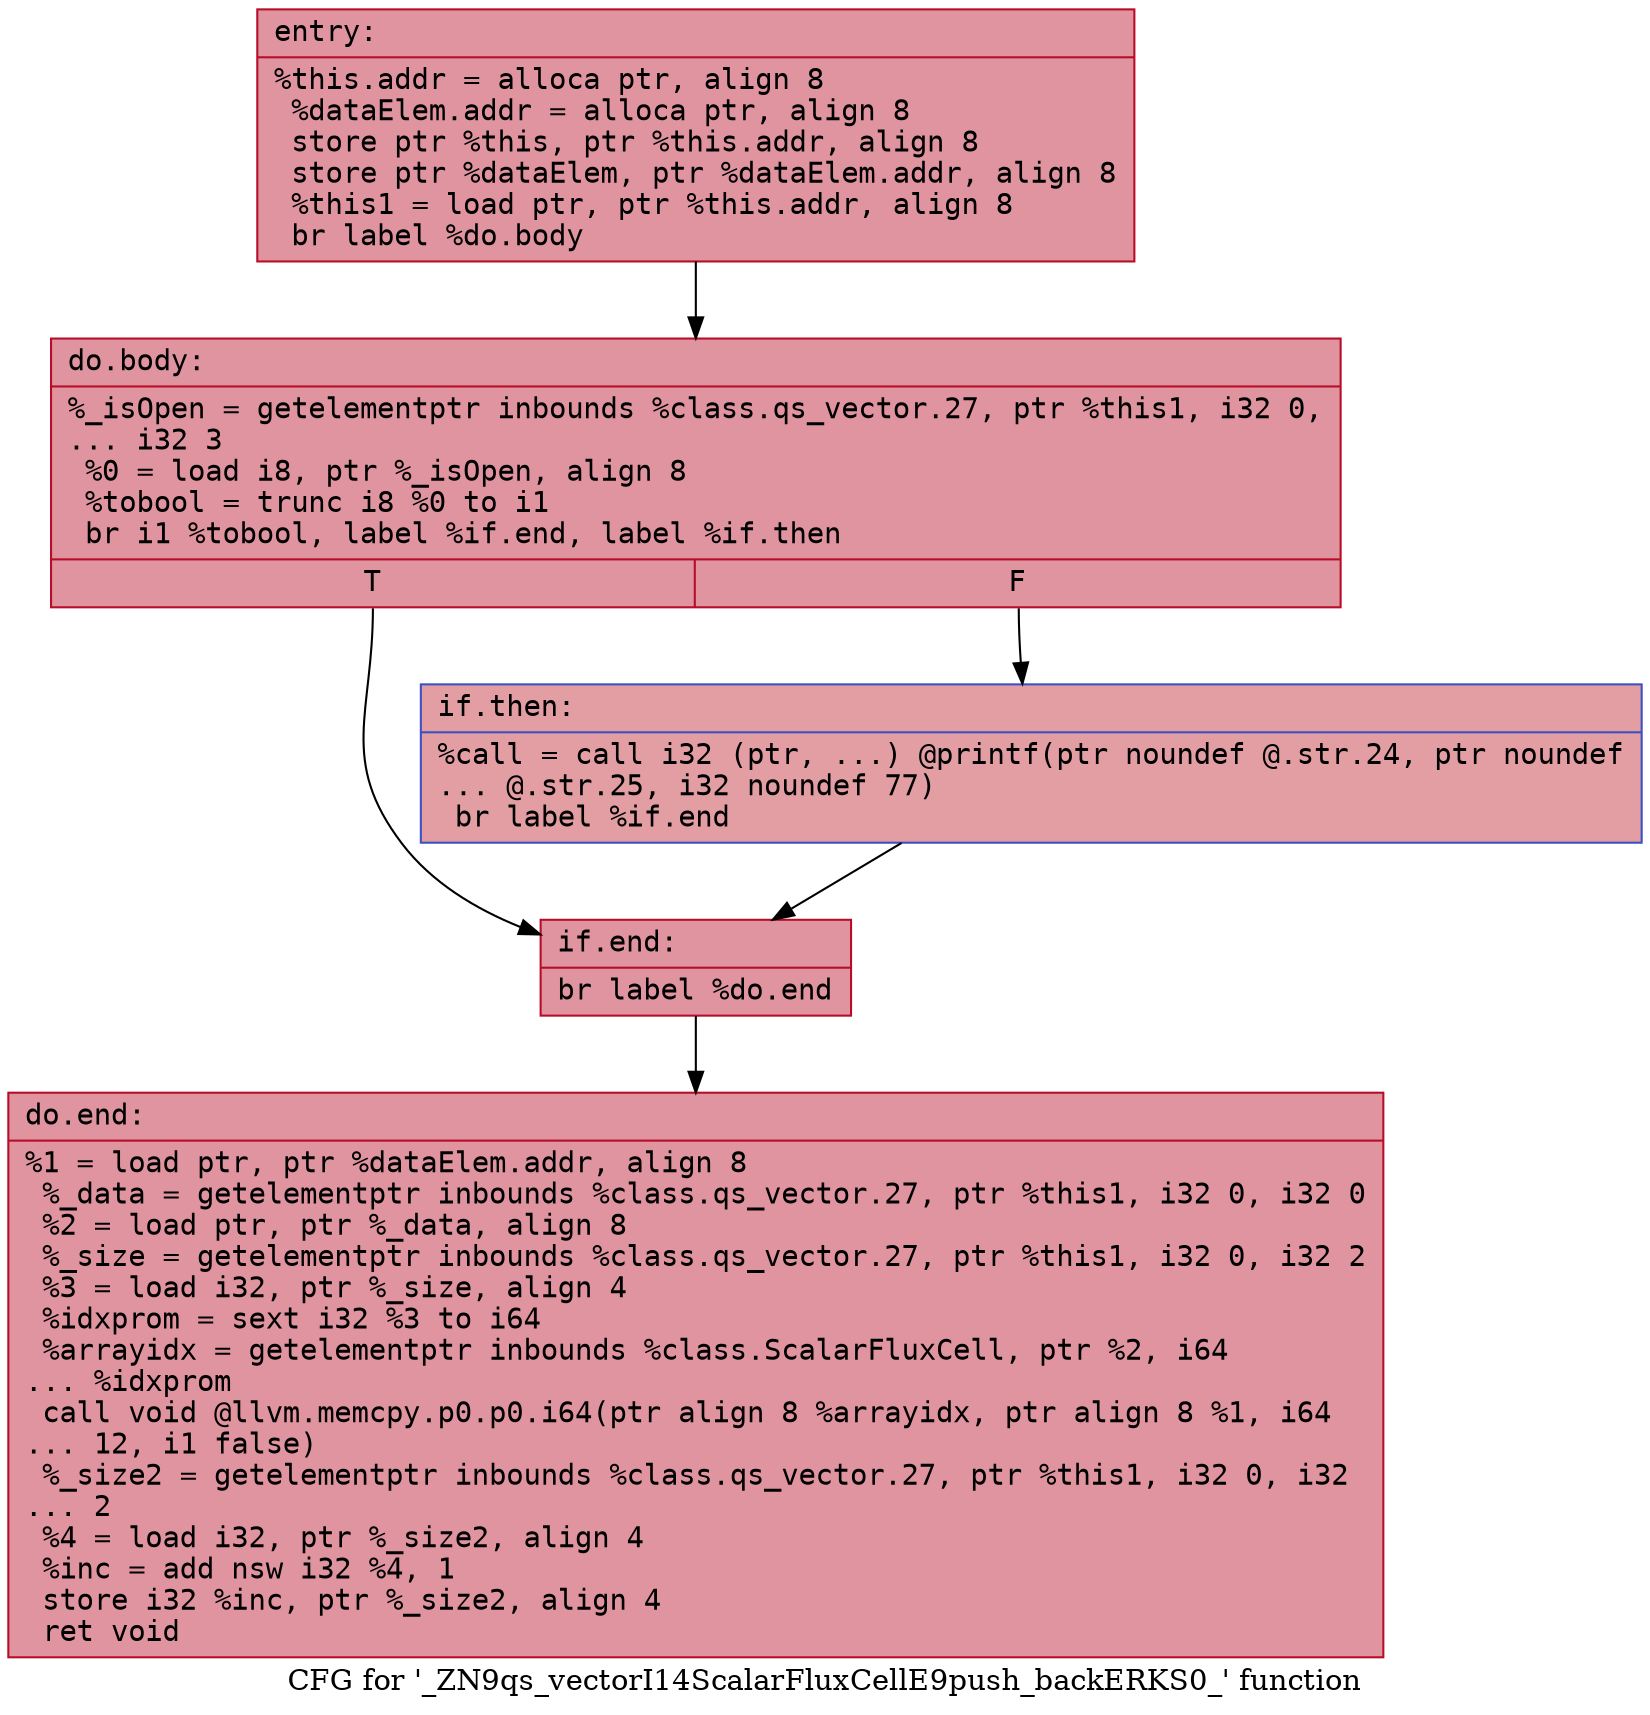digraph "CFG for '_ZN9qs_vectorI14ScalarFluxCellE9push_backERKS0_' function" {
	label="CFG for '_ZN9qs_vectorI14ScalarFluxCellE9push_backERKS0_' function";

	Node0x556c3c82c900 [shape=record,color="#b70d28ff", style=filled, fillcolor="#b70d2870" fontname="Courier",label="{entry:\l|  %this.addr = alloca ptr, align 8\l  %dataElem.addr = alloca ptr, align 8\l  store ptr %this, ptr %this.addr, align 8\l  store ptr %dataElem, ptr %dataElem.addr, align 8\l  %this1 = load ptr, ptr %this.addr, align 8\l  br label %do.body\l}"];
	Node0x556c3c82c900 -> Node0x556c3c82cbf0[tooltip="entry -> do.body\nProbability 100.00%" ];
	Node0x556c3c82cbf0 [shape=record,color="#b70d28ff", style=filled, fillcolor="#b70d2870" fontname="Courier",label="{do.body:\l|  %_isOpen = getelementptr inbounds %class.qs_vector.27, ptr %this1, i32 0,\l... i32 3\l  %0 = load i8, ptr %_isOpen, align 8\l  %tobool = trunc i8 %0 to i1\l  br i1 %tobool, label %if.end, label %if.then\l|{<s0>T|<s1>F}}"];
	Node0x556c3c82cbf0:s0 -> Node0x556c3c82cec0[tooltip="do.body -> if.end\nProbability 50.00%" ];
	Node0x556c3c82cbf0:s1 -> Node0x556c3c82cf30[tooltip="do.body -> if.then\nProbability 50.00%" ];
	Node0x556c3c82cf30 [shape=record,color="#3d50c3ff", style=filled, fillcolor="#be242e70" fontname="Courier",label="{if.then:\l|  %call = call i32 (ptr, ...) @printf(ptr noundef @.str.24, ptr noundef\l... @.str.25, i32 noundef 77)\l  br label %if.end\l}"];
	Node0x556c3c82cf30 -> Node0x556c3c82cec0[tooltip="if.then -> if.end\nProbability 100.00%" ];
	Node0x556c3c82cec0 [shape=record,color="#b70d28ff", style=filled, fillcolor="#b70d2870" fontname="Courier",label="{if.end:\l|  br label %do.end\l}"];
	Node0x556c3c82cec0 -> Node0x556c3c82d130[tooltip="if.end -> do.end\nProbability 100.00%" ];
	Node0x556c3c82d130 [shape=record,color="#b70d28ff", style=filled, fillcolor="#b70d2870" fontname="Courier",label="{do.end:\l|  %1 = load ptr, ptr %dataElem.addr, align 8\l  %_data = getelementptr inbounds %class.qs_vector.27, ptr %this1, i32 0, i32 0\l  %2 = load ptr, ptr %_data, align 8\l  %_size = getelementptr inbounds %class.qs_vector.27, ptr %this1, i32 0, i32 2\l  %3 = load i32, ptr %_size, align 4\l  %idxprom = sext i32 %3 to i64\l  %arrayidx = getelementptr inbounds %class.ScalarFluxCell, ptr %2, i64\l... %idxprom\l  call void @llvm.memcpy.p0.p0.i64(ptr align 8 %arrayidx, ptr align 8 %1, i64\l... 12, i1 false)\l  %_size2 = getelementptr inbounds %class.qs_vector.27, ptr %this1, i32 0, i32\l... 2\l  %4 = load i32, ptr %_size2, align 4\l  %inc = add nsw i32 %4, 1\l  store i32 %inc, ptr %_size2, align 4\l  ret void\l}"];
}
